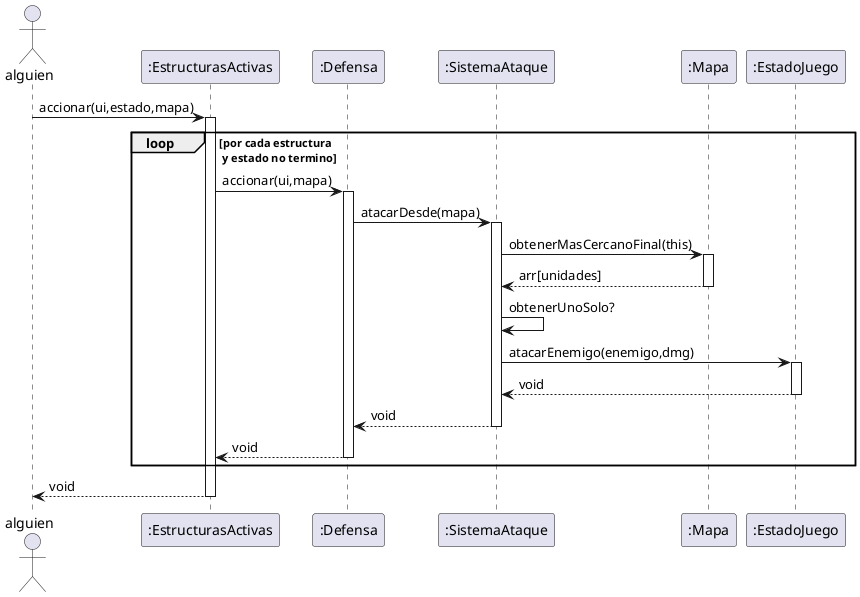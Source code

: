 @startuml

Actor alguien as sis
participant ":EstructurasActivas" as estr
participant ":Defensa" as defe
participant ":SistemaAtaque" as atk
participant ":Mapa" as mapa
participant ":EstadoJuego" as state


sis->estr: accionar(ui,estado,mapa)
activate estr

loop por cada estructura\n y estado no termino

estr->defe : accionar(ui,mapa)
activate defe

defe->atk : atacarDesde(mapa)
activate atk
atk->mapa: obtenerMasCercanoFinal(this)
activate mapa
mapa-->atk: arr[unidades]
deactivate mapa

atk->atk: obtenerUnoSolo?

atk->state: atacarEnemigo(enemigo,dmg)
activate state
state-->atk: void
deactivate state

atk-->defe: void
deactivate atk

defe-->estr : void
deactivate defe

end


estr-->sis: void
deactivate estr


@enduml